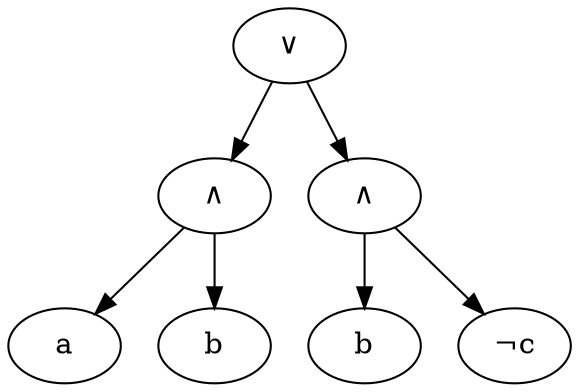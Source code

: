 digraph G {
  bgcolor="#ffffff"

  id0 [shape=ellipse, style=filled, color="#000000", fontcolor="#000000", fillcolor="#ffffff", label="∨"]
  id1 [shape=ellipse, style=filled, color="#000000", fontcolor="#000000", fillcolor="#ffffff", label="∧"]
  id2 [shape=ellipse, style=filled, color="#000000", fontcolor="#000000", fillcolor="#ffffff", label="a"]
  id3 [shape=ellipse, style=filled, color="#000000", fontcolor="#000000", fillcolor="#ffffff", label="b"]
  id4 [shape=ellipse, style=filled, color="#000000", fontcolor="#000000", fillcolor="#ffffff", label="∧"]
  id5 [shape=ellipse, style=filled, color="#000000", fontcolor="#000000", fillcolor="#ffffff", label="b"]
  id6 [shape=ellipse, style=filled, color="#000000", fontcolor="#000000", fillcolor="#ffffff", label="¬c"]

  id1 -> id2 [color="#000000", fontcolor="#000000", style=solid]
  id1 -> id3 [color="#000000", fontcolor="#000000", style=solid]
  id0 -> id1 [color="#000000", fontcolor="#000000", style=solid]
  id4 -> id5 [color="#000000", fontcolor="#000000", style=solid]
  id4 -> id6 [color="#000000", fontcolor="#000000", style=solid]
  id0 -> id4 [color="#000000", fontcolor="#000000", style=solid]
}
